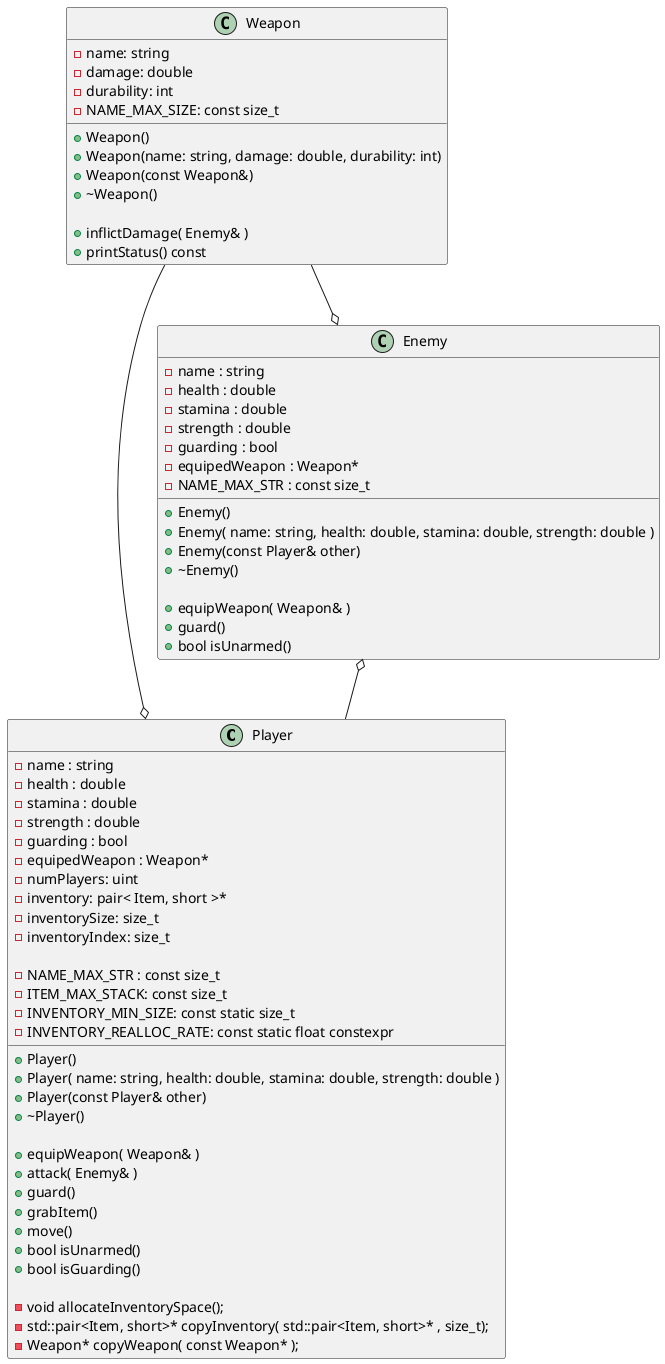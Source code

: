 @startuml
class Player {
    - name : string
    - health : double
    - stamina : double
    - strength : double
    - guarding : bool
    - equipedWeapon : Weapon*
    - numPlayers: uint
    - inventory: pair< Item, short >*
    - inventorySize: size_t
    - inventoryIndex: size_t

    - NAME_MAX_STR : const size_t 
    - ITEM_MAX_STACK: const size_t
    - INVENTORY_MIN_SIZE: const static size_t
    - INVENTORY_REALLOC_RATE: const static float constexpr


    + Player()
    + Player( name: string, health: double, stamina: double, strength: double )
    + Player(const Player& other)
    + ~Player()

    + equipWeapon( Weapon& )
    + attack( Enemy& )
    + guard()
    + grabItem()
    + move()
    + bool isUnarmed()
    + bool isGuarding()

    - void allocateInventorySpace();
    - std::pair<Item, short>* copyInventory( std::pair<Item, short>* , size_t);
    - Weapon* copyWeapon( const Weapon* );

}

class Enemy {
    - name : string
    - health : double
    - stamina : double
    - strength : double
    - guarding : bool
    - equipedWeapon : Weapon*
    - NAME_MAX_STR : const size_t 
    
    + Enemy()
    + Enemy( name: string, health: double, stamina: double, strength: double )
    + Enemy(const Player& other)
    + ~Enemy()

    + equipWeapon( Weapon& )
    + guard()
    + bool isUnarmed()

}

class Weapon {
    - name: string
    - damage: double
    - durability: int
    - NAME_MAX_SIZE: const size_t

    + Weapon()
    + Weapon(name: string, damage: double, durability: int)
    + Weapon(const Weapon&)
    + ~Weapon()

    + inflictDamage( Enemy& )
    + printStatus() const
}

Weapon --o Player
Weapon --o Enemy
Enemy o-- Player
@enduml